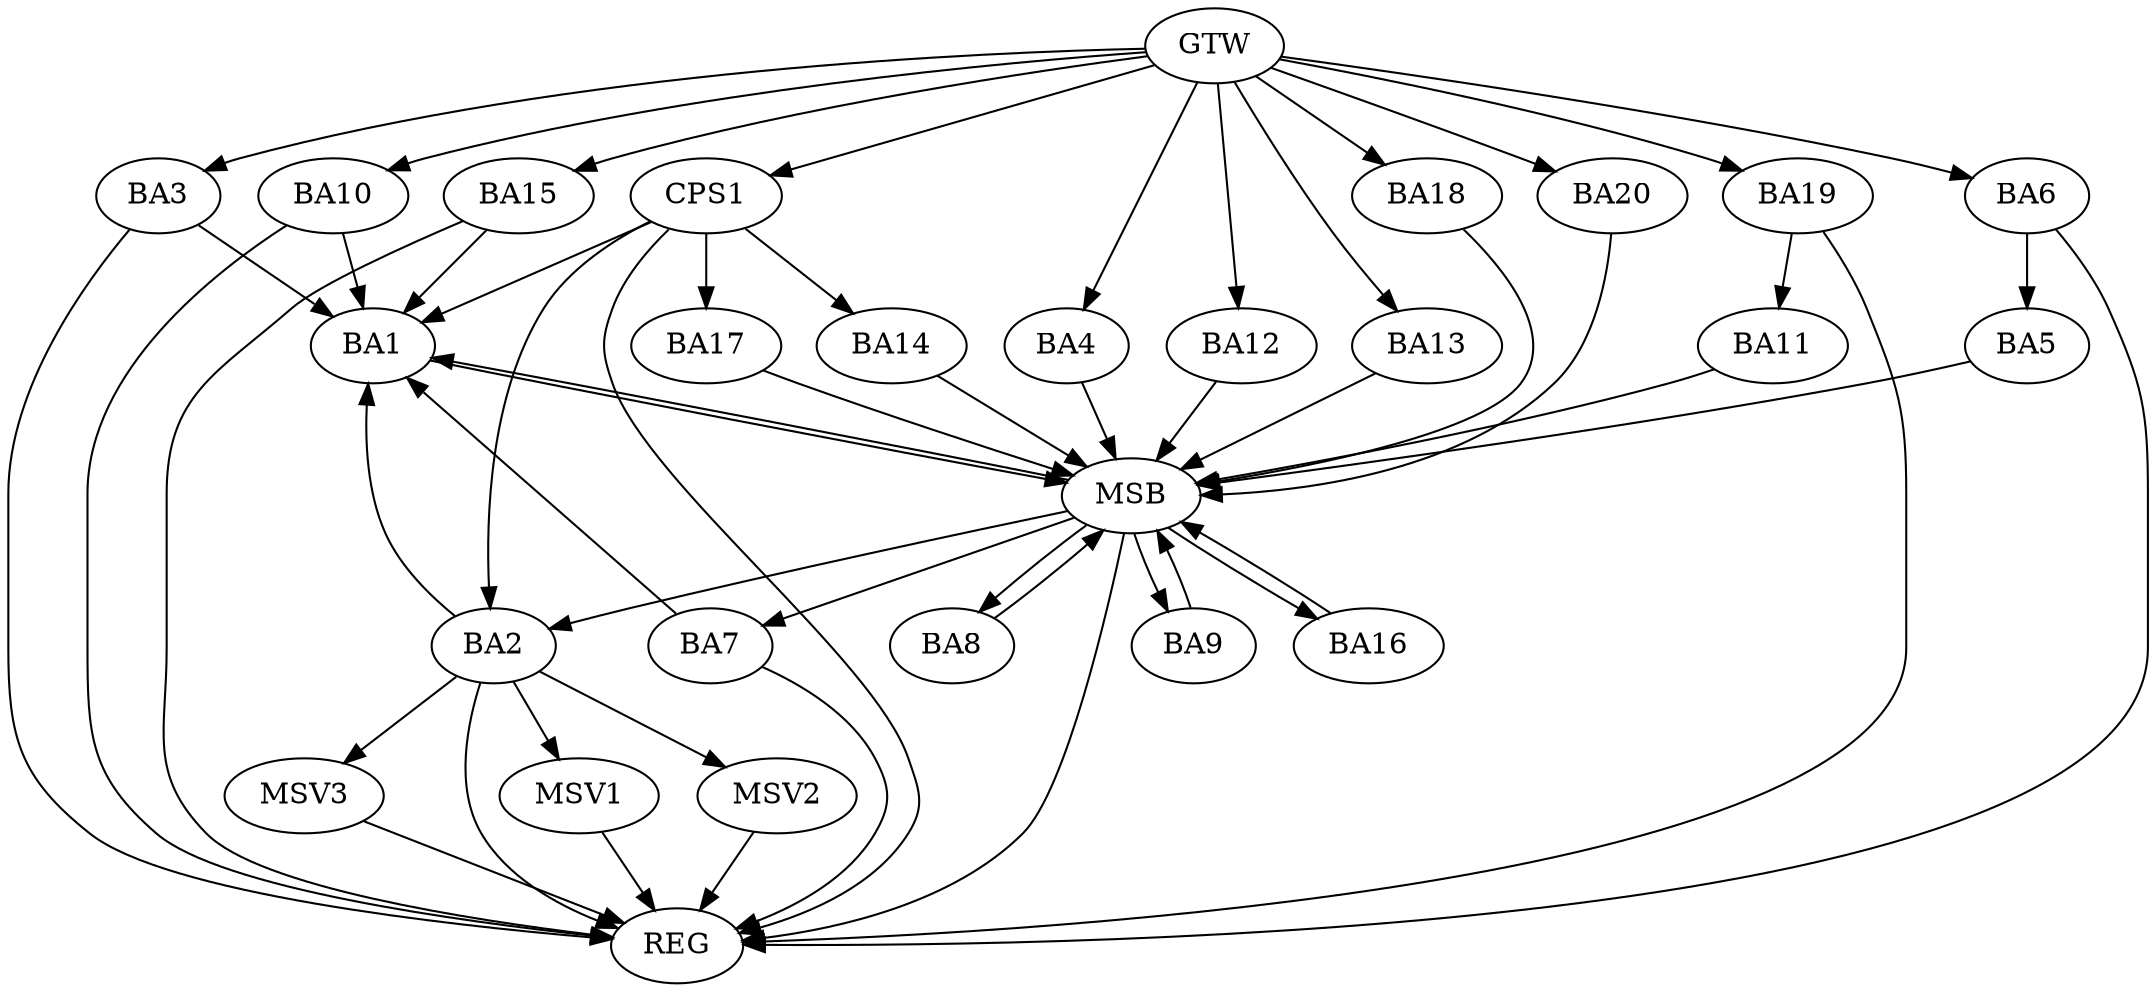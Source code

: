 strict digraph G {
  BA1 [ label="BA1" ];
  BA2 [ label="BA2" ];
  BA3 [ label="BA3" ];
  BA4 [ label="BA4" ];
  BA5 [ label="BA5" ];
  BA6 [ label="BA6" ];
  BA7 [ label="BA7" ];
  BA8 [ label="BA8" ];
  BA9 [ label="BA9" ];
  BA10 [ label="BA10" ];
  BA11 [ label="BA11" ];
  BA12 [ label="BA12" ];
  BA13 [ label="BA13" ];
  BA14 [ label="BA14" ];
  BA15 [ label="BA15" ];
  BA16 [ label="BA16" ];
  BA17 [ label="BA17" ];
  BA18 [ label="BA18" ];
  BA19 [ label="BA19" ];
  BA20 [ label="BA20" ];
  CPS1 [ label="CPS1" ];
  GTW [ label="GTW" ];
  REG [ label="REG" ];
  MSB [ label="MSB" ];
  MSV1 [ label="MSV1" ];
  MSV2 [ label="MSV2" ];
  MSV3 [ label="MSV3" ];
  BA2 -> BA1;
  BA3 -> BA1;
  BA6 -> BA5;
  BA7 -> BA1;
  BA10 -> BA1;
  BA15 -> BA1;
  BA19 -> BA11;
  CPS1 -> BA17;
  CPS1 -> BA1;
  CPS1 -> BA2;
  CPS1 -> BA14;
  GTW -> BA3;
  GTW -> BA4;
  GTW -> BA6;
  GTW -> BA10;
  GTW -> BA12;
  GTW -> BA13;
  GTW -> BA15;
  GTW -> BA18;
  GTW -> BA19;
  GTW -> BA20;
  GTW -> CPS1;
  BA2 -> REG;
  BA3 -> REG;
  BA6 -> REG;
  BA7 -> REG;
  BA10 -> REG;
  BA15 -> REG;
  BA19 -> REG;
  CPS1 -> REG;
  BA1 -> MSB;
  MSB -> BA2;
  MSB -> REG;
  BA4 -> MSB;
  BA5 -> MSB;
  MSB -> BA1;
  BA8 -> MSB;
  MSB -> BA7;
  BA9 -> MSB;
  MSB -> BA8;
  BA11 -> MSB;
  MSB -> BA9;
  BA12 -> MSB;
  BA13 -> MSB;
  BA14 -> MSB;
  BA16 -> MSB;
  BA17 -> MSB;
  BA18 -> MSB;
  MSB -> BA16;
  BA20 -> MSB;
  BA2 -> MSV1;
  BA2 -> MSV2;
  MSV1 -> REG;
  MSV2 -> REG;
  BA2 -> MSV3;
  MSV3 -> REG;
}
